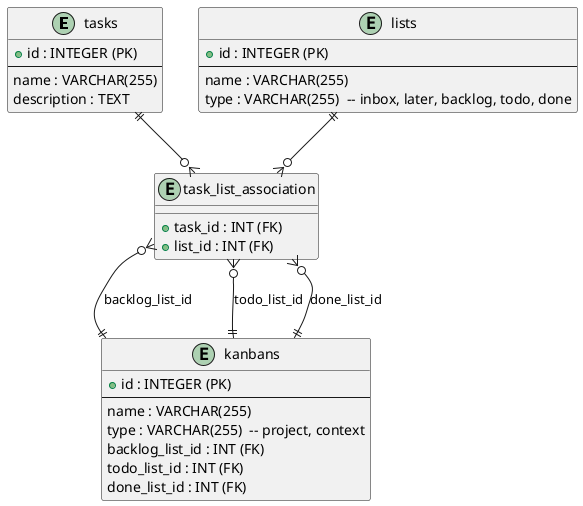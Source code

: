 @startuml
entity "tasks" {
  + id : INTEGER (PK)
  --
  name : VARCHAR(255)
  description : TEXT
}

entity "lists" {
  + id : INTEGER (PK)
  --
  name : VARCHAR(255)
  type : VARCHAR(255)  -- inbox, later, backlog, todo, done
}

entity "kanbans" {
  + id : INTEGER (PK)
  --
  name : VARCHAR(255)
  type : VARCHAR(255)  -- project, context
  backlog_list_id : INT (FK)
  todo_list_id : INT (FK)
  done_list_id : INT (FK)
}

entity "task_list_association" {
  + task_id : INT (FK)
  + list_id : INT (FK)
}

tasks ||--o{ task_list_association
lists ||--o{ task_list_association
task_list_association }o--|| kanbans : backlog_list_id
task_list_association }o--|| kanbans : todo_list_id
task_list_association }o--|| kanbans : done_list_id
@enduml
